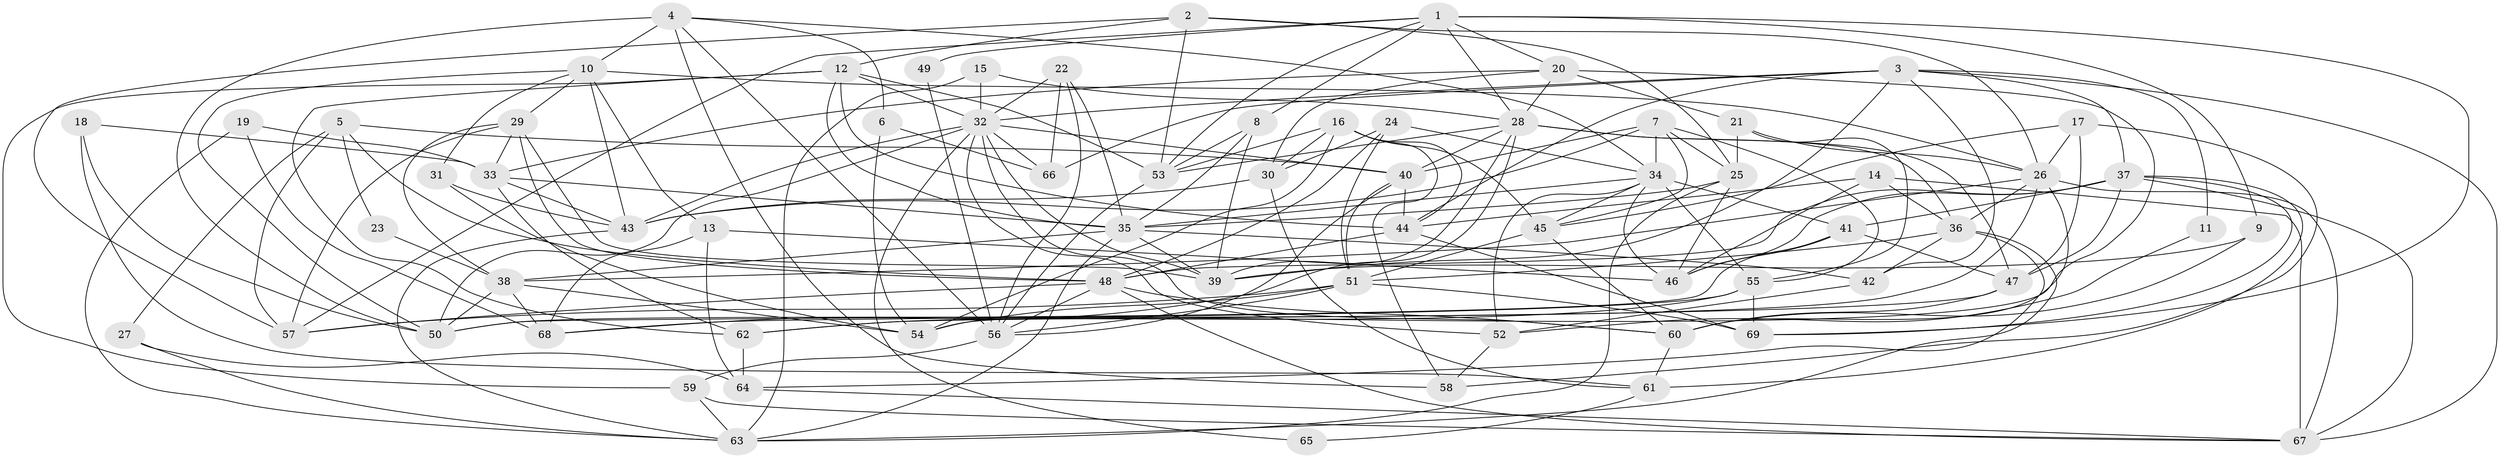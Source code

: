 // original degree distribution, {5: 0.14492753623188406, 3: 0.26811594202898553, 2: 0.12318840579710146, 6: 0.09420289855072464, 4: 0.3188405797101449, 8: 0.007246376811594203, 7: 0.036231884057971016, 10: 0.007246376811594203}
// Generated by graph-tools (version 1.1) at 2025/50/03/09/25 03:50:12]
// undirected, 69 vertices, 196 edges
graph export_dot {
graph [start="1"]
  node [color=gray90,style=filled];
  1;
  2;
  3;
  4;
  5;
  6;
  7;
  8;
  9;
  10;
  11;
  12;
  13;
  14;
  15;
  16;
  17;
  18;
  19;
  20;
  21;
  22;
  23;
  24;
  25;
  26;
  27;
  28;
  29;
  30;
  31;
  32;
  33;
  34;
  35;
  36;
  37;
  38;
  39;
  40;
  41;
  42;
  43;
  44;
  45;
  46;
  47;
  48;
  49;
  50;
  51;
  52;
  53;
  54;
  55;
  56;
  57;
  58;
  59;
  60;
  61;
  62;
  63;
  64;
  65;
  66;
  67;
  68;
  69;
  1 -- 8 [weight=1.0];
  1 -- 9 [weight=1.0];
  1 -- 20 [weight=1.0];
  1 -- 28 [weight=1.0];
  1 -- 49 [weight=1.0];
  1 -- 53 [weight=1.0];
  1 -- 57 [weight=1.0];
  1 -- 69 [weight=1.0];
  2 -- 12 [weight=1.0];
  2 -- 25 [weight=1.0];
  2 -- 26 [weight=1.0];
  2 -- 53 [weight=1.0];
  2 -- 57 [weight=1.0];
  3 -- 11 [weight=1.0];
  3 -- 32 [weight=1.0];
  3 -- 37 [weight=1.0];
  3 -- 39 [weight=1.0];
  3 -- 42 [weight=1.0];
  3 -- 44 [weight=1.0];
  3 -- 66 [weight=1.0];
  3 -- 67 [weight=1.0];
  4 -- 6 [weight=1.0];
  4 -- 10 [weight=1.0];
  4 -- 34 [weight=1.0];
  4 -- 50 [weight=1.0];
  4 -- 56 [weight=1.0];
  4 -- 58 [weight=1.0];
  5 -- 23 [weight=1.0];
  5 -- 27 [weight=1.0];
  5 -- 40 [weight=1.0];
  5 -- 48 [weight=1.0];
  5 -- 57 [weight=1.0];
  6 -- 54 [weight=1.0];
  6 -- 66 [weight=1.0];
  7 -- 25 [weight=1.0];
  7 -- 34 [weight=1.0];
  7 -- 40 [weight=1.0];
  7 -- 43 [weight=1.0];
  7 -- 45 [weight=1.0];
  7 -- 55 [weight=1.0];
  8 -- 35 [weight=2.0];
  8 -- 39 [weight=1.0];
  8 -- 53 [weight=1.0];
  9 -- 39 [weight=1.0];
  9 -- 60 [weight=2.0];
  10 -- 13 [weight=1.0];
  10 -- 26 [weight=1.0];
  10 -- 29 [weight=1.0];
  10 -- 31 [weight=1.0];
  10 -- 43 [weight=1.0];
  10 -- 50 [weight=1.0];
  11 -- 52 [weight=1.0];
  12 -- 32 [weight=1.0];
  12 -- 35 [weight=1.0];
  12 -- 44 [weight=1.0];
  12 -- 53 [weight=1.0];
  12 -- 59 [weight=1.0];
  12 -- 62 [weight=1.0];
  13 -- 46 [weight=1.0];
  13 -- 64 [weight=1.0];
  13 -- 68 [weight=1.0];
  14 -- 36 [weight=1.0];
  14 -- 44 [weight=1.0];
  14 -- 46 [weight=1.0];
  14 -- 67 [weight=1.0];
  15 -- 28 [weight=1.0];
  15 -- 32 [weight=1.0];
  15 -- 63 [weight=1.0];
  16 -- 30 [weight=1.0];
  16 -- 44 [weight=1.0];
  16 -- 45 [weight=1.0];
  16 -- 53 [weight=1.0];
  16 -- 54 [weight=1.0];
  16 -- 58 [weight=1.0];
  17 -- 26 [weight=1.0];
  17 -- 45 [weight=1.0];
  17 -- 47 [weight=1.0];
  17 -- 58 [weight=1.0];
  18 -- 33 [weight=1.0];
  18 -- 50 [weight=1.0];
  18 -- 61 [weight=1.0];
  19 -- 33 [weight=1.0];
  19 -- 63 [weight=1.0];
  19 -- 68 [weight=1.0];
  20 -- 21 [weight=1.0];
  20 -- 28 [weight=1.0];
  20 -- 30 [weight=1.0];
  20 -- 33 [weight=1.0];
  20 -- 54 [weight=1.0];
  21 -- 25 [weight=1.0];
  21 -- 26 [weight=1.0];
  21 -- 55 [weight=1.0];
  22 -- 32 [weight=1.0];
  22 -- 35 [weight=1.0];
  22 -- 56 [weight=1.0];
  22 -- 66 [weight=1.0];
  23 -- 38 [weight=1.0];
  24 -- 30 [weight=1.0];
  24 -- 34 [weight=1.0];
  24 -- 48 [weight=1.0];
  24 -- 51 [weight=1.0];
  25 -- 35 [weight=1.0];
  25 -- 46 [weight=1.0];
  25 -- 63 [weight=1.0];
  26 -- 36 [weight=1.0];
  26 -- 38 [weight=1.0];
  26 -- 50 [weight=1.0];
  26 -- 60 [weight=1.0];
  26 -- 67 [weight=1.0];
  27 -- 63 [weight=1.0];
  27 -- 64 [weight=1.0];
  28 -- 36 [weight=1.0];
  28 -- 39 [weight=1.0];
  28 -- 40 [weight=1.0];
  28 -- 47 [weight=1.0];
  28 -- 53 [weight=1.0];
  28 -- 68 [weight=1.0];
  29 -- 33 [weight=1.0];
  29 -- 38 [weight=1.0];
  29 -- 39 [weight=1.0];
  29 -- 48 [weight=1.0];
  29 -- 57 [weight=1.0];
  30 -- 43 [weight=1.0];
  30 -- 61 [weight=1.0];
  31 -- 43 [weight=1.0];
  31 -- 54 [weight=1.0];
  32 -- 39 [weight=1.0];
  32 -- 40 [weight=1.0];
  32 -- 43 [weight=1.0];
  32 -- 50 [weight=1.0];
  32 -- 52 [weight=1.0];
  32 -- 60 [weight=1.0];
  32 -- 65 [weight=1.0];
  32 -- 66 [weight=1.0];
  33 -- 35 [weight=1.0];
  33 -- 43 [weight=1.0];
  33 -- 62 [weight=1.0];
  34 -- 35 [weight=1.0];
  34 -- 41 [weight=2.0];
  34 -- 45 [weight=1.0];
  34 -- 46 [weight=2.0];
  34 -- 52 [weight=1.0];
  34 -- 55 [weight=1.0];
  35 -- 38 [weight=1.0];
  35 -- 39 [weight=1.0];
  35 -- 42 [weight=1.0];
  35 -- 63 [weight=1.0];
  36 -- 42 [weight=1.0];
  36 -- 51 [weight=1.0];
  36 -- 63 [weight=1.0];
  36 -- 64 [weight=1.0];
  37 -- 41 [weight=1.0];
  37 -- 46 [weight=1.0];
  37 -- 47 [weight=1.0];
  37 -- 48 [weight=1.0];
  37 -- 61 [weight=1.0];
  37 -- 67 [weight=1.0];
  37 -- 69 [weight=1.0];
  38 -- 50 [weight=1.0];
  38 -- 54 [weight=1.0];
  38 -- 68 [weight=1.0];
  40 -- 44 [weight=1.0];
  40 -- 51 [weight=1.0];
  40 -- 56 [weight=1.0];
  41 -- 46 [weight=1.0];
  41 -- 47 [weight=1.0];
  41 -- 50 [weight=1.0];
  42 -- 52 [weight=1.0];
  43 -- 63 [weight=1.0];
  44 -- 48 [weight=1.0];
  44 -- 69 [weight=1.0];
  45 -- 51 [weight=1.0];
  45 -- 60 [weight=1.0];
  47 -- 60 [weight=1.0];
  47 -- 62 [weight=1.0];
  48 -- 56 [weight=1.0];
  48 -- 57 [weight=1.0];
  48 -- 60 [weight=1.0];
  48 -- 67 [weight=1.0];
  49 -- 56 [weight=1.0];
  51 -- 54 [weight=1.0];
  51 -- 56 [weight=1.0];
  51 -- 57 [weight=1.0];
  51 -- 69 [weight=1.0];
  52 -- 58 [weight=1.0];
  53 -- 56 [weight=1.0];
  55 -- 62 [weight=1.0];
  55 -- 68 [weight=1.0];
  55 -- 69 [weight=1.0];
  56 -- 59 [weight=1.0];
  59 -- 63 [weight=1.0];
  59 -- 67 [weight=1.0];
  60 -- 61 [weight=1.0];
  61 -- 65 [weight=1.0];
  62 -- 64 [weight=1.0];
  64 -- 67 [weight=1.0];
}
